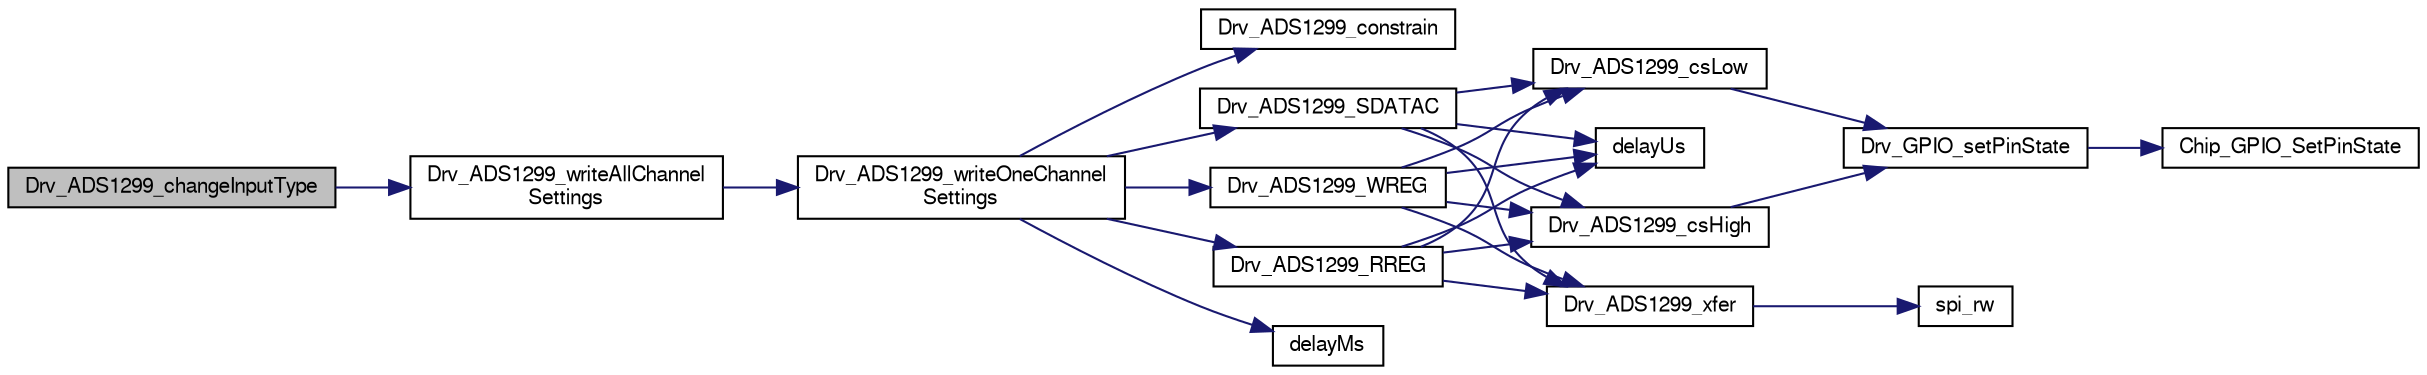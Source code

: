 digraph "Drv_ADS1299_changeInputType"
{
  edge [fontname="FreeSans",fontsize="10",labelfontname="FreeSans",labelfontsize="10"];
  node [fontname="FreeSans",fontsize="10",shape=record];
  rankdir="LR";
  Node1 [label="Drv_ADS1299_changeInputType",height=0.2,width=0.4,color="black", fillcolor="grey75", style="filled", fontcolor="black"];
  Node1 -> Node2 [color="midnightblue",fontsize="10",style="solid"];
  Node2 [label="Drv_ADS1299_writeAllChannel\lSettings",height=0.2,width=0.4,color="black", fillcolor="white", style="filled",URL="$group__ADS1299__Library.html#ga6191cb19901b35ad7f9e5d999064dac3",tooltip="Write settings of all channels. "];
  Node2 -> Node3 [color="midnightblue",fontsize="10",style="solid"];
  Node3 [label="Drv_ADS1299_writeOneChannel\lSettings",height=0.2,width=0.4,color="black", fillcolor="white", style="filled",URL="$group__ADS1299__Library.html#gab10b419566b34fa502514a113505312d",tooltip="Write settings of only one specific channel. "];
  Node3 -> Node4 [color="midnightblue",fontsize="10",style="solid"];
  Node4 [label="Drv_ADS1299_constrain",height=0.2,width=0.4,color="black", fillcolor="white", style="filled",URL="$group__ADS1299__Library.html#ga713b706931292d92d4e8972d79a311a0",tooltip="Constrains a number to be within a range. "];
  Node3 -> Node5 [color="midnightblue",fontsize="10",style="solid"];
  Node5 [label="Drv_ADS1299_SDATAC",height=0.2,width=0.4,color="black", fillcolor="white", style="filled",URL="$group__ADS1299__Library.html#ga9715d3a40b02158b668d9c82bd0af79a",tooltip="Get out of read data continuous mode. "];
  Node5 -> Node6 [color="midnightblue",fontsize="10",style="solid"];
  Node6 [label="Drv_ADS1299_csLow",height=0.2,width=0.4,color="black", fillcolor="white", style="filled",URL="$group__ADS1299__Library.html#gae7bfe7b22c142ad6af3606fc094dd149",tooltip="SPI chip select method. "];
  Node6 -> Node7 [color="midnightblue",fontsize="10",style="solid"];
  Node7 [label="Drv_GPIO_setPinState",height=0.2,width=0.4,color="black", fillcolor="white", style="filled",URL="$group__GPIO__Library.html#gaa0fc19aa74a1bf75817ba137e78f7a0a",tooltip="Set a GPIO pin state. "];
  Node7 -> Node8 [color="midnightblue",fontsize="10",style="solid"];
  Node8 [label="Chip_GPIO_SetPinState",height=0.2,width=0.4,color="black", fillcolor="white", style="filled",URL="$group__GPIO__17XX__40XX.html#ga2d8db9f0a52f061d64e8cada713ae03e",tooltip="Set a GPIO pin state. "];
  Node5 -> Node9 [color="midnightblue",fontsize="10",style="solid"];
  Node9 [label="Drv_ADS1299_xfer",height=0.2,width=0.4,color="black", fillcolor="white", style="filled",URL="$group__ADS1299__Library.html#gaacd804d5af6ab72174a9cb050dcf9041",tooltip="SPI communication method. "];
  Node9 -> Node10 [color="midnightblue",fontsize="10",style="solid"];
  Node10 [label="spi_rw",height=0.2,width=0.4,color="black", fillcolor="white", style="filled",URL="$group__SSP__Library.html#ga3808c285915bc0c410f4188eafce502d",tooltip="Faster way to transfer a single a byte via SSP. "];
  Node5 -> Node11 [color="midnightblue",fontsize="10",style="solid"];
  Node11 [label="delayUs",height=0.2,width=0.4,color="black", fillcolor="white", style="filled",URL="$group__Devices__Library.html#ga120f8cfcae7121ef62deee0473cf19ee",tooltip="Delay in microseconds. "];
  Node5 -> Node12 [color="midnightblue",fontsize="10",style="solid"];
  Node12 [label="Drv_ADS1299_csHigh",height=0.2,width=0.4,color="black", fillcolor="white", style="filled",URL="$group__ADS1299__Library.html#gad90e09cf6259d704d03a6b3f569d0976",tooltip="SPI chip de-select. "];
  Node12 -> Node7 [color="midnightblue",fontsize="10",style="solid"];
  Node3 -> Node13 [color="midnightblue",fontsize="10",style="solid"];
  Node13 [label="delayMs",height=0.2,width=0.4,color="black", fillcolor="white", style="filled",URL="$group__Devices__Library.html#gadde208bf0ea8bb35d8606d3859219a40",tooltip="Delay in milliseconds. "];
  Node3 -> Node14 [color="midnightblue",fontsize="10",style="solid"];
  Node14 [label="Drv_ADS1299_WREG",height=0.2,width=0.4,color="black", fillcolor="white", style="filled",URL="$group__ADS1299__Library.html#gaeb3dbf8ae39e90411b32757240f61b8b",tooltip="Write one ADS register. "];
  Node14 -> Node6 [color="midnightblue",fontsize="10",style="solid"];
  Node14 -> Node9 [color="midnightblue",fontsize="10",style="solid"];
  Node14 -> Node11 [color="midnightblue",fontsize="10",style="solid"];
  Node14 -> Node12 [color="midnightblue",fontsize="10",style="solid"];
  Node3 -> Node15 [color="midnightblue",fontsize="10",style="solid"];
  Node15 [label="Drv_ADS1299_RREG",height=0.2,width=0.4,color="black", fillcolor="white", style="filled",URL="$group__ADS1299__Library.html#ga1c03d79e9a6080ed2de6916b1dd47849",tooltip="Read one ADS register. "];
  Node15 -> Node6 [color="midnightblue",fontsize="10",style="solid"];
  Node15 -> Node9 [color="midnightblue",fontsize="10",style="solid"];
  Node15 -> Node11 [color="midnightblue",fontsize="10",style="solid"];
  Node15 -> Node12 [color="midnightblue",fontsize="10",style="solid"];
}
